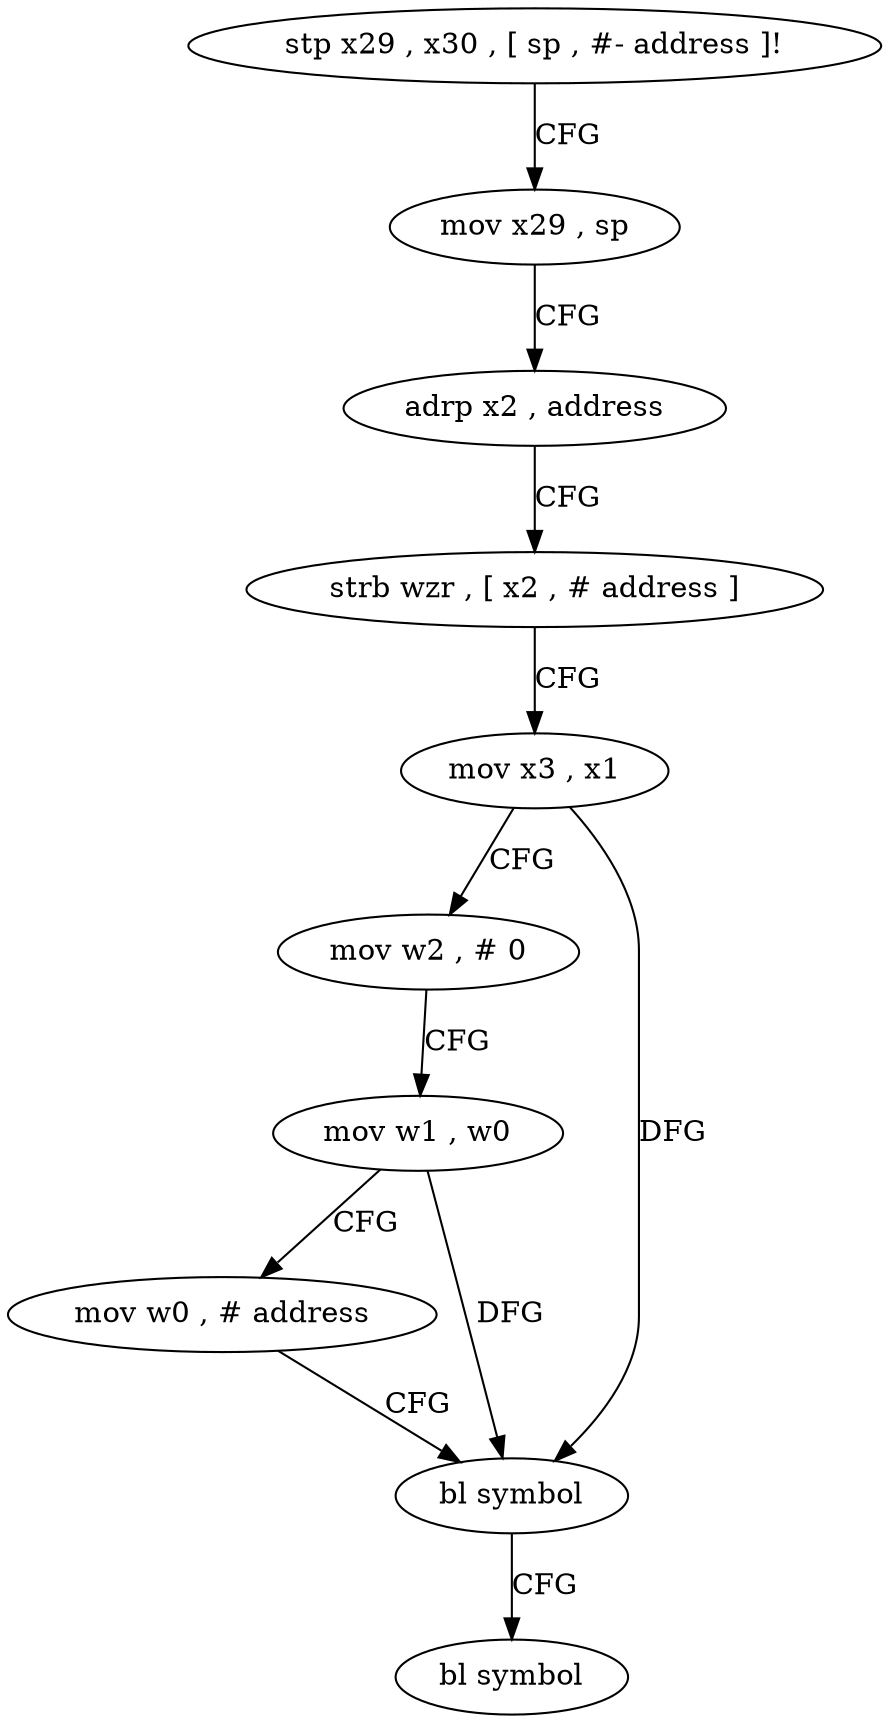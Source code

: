 digraph "func" {
"4235312" [label = "stp x29 , x30 , [ sp , #- address ]!" ]
"4235316" [label = "mov x29 , sp" ]
"4235320" [label = "adrp x2 , address" ]
"4235324" [label = "strb wzr , [ x2 , # address ]" ]
"4235328" [label = "mov x3 , x1" ]
"4235332" [label = "mov w2 , # 0" ]
"4235336" [label = "mov w1 , w0" ]
"4235340" [label = "mov w0 , # address" ]
"4235344" [label = "bl symbol" ]
"4235348" [label = "bl symbol" ]
"4235312" -> "4235316" [ label = "CFG" ]
"4235316" -> "4235320" [ label = "CFG" ]
"4235320" -> "4235324" [ label = "CFG" ]
"4235324" -> "4235328" [ label = "CFG" ]
"4235328" -> "4235332" [ label = "CFG" ]
"4235328" -> "4235344" [ label = "DFG" ]
"4235332" -> "4235336" [ label = "CFG" ]
"4235336" -> "4235340" [ label = "CFG" ]
"4235336" -> "4235344" [ label = "DFG" ]
"4235340" -> "4235344" [ label = "CFG" ]
"4235344" -> "4235348" [ label = "CFG" ]
}
